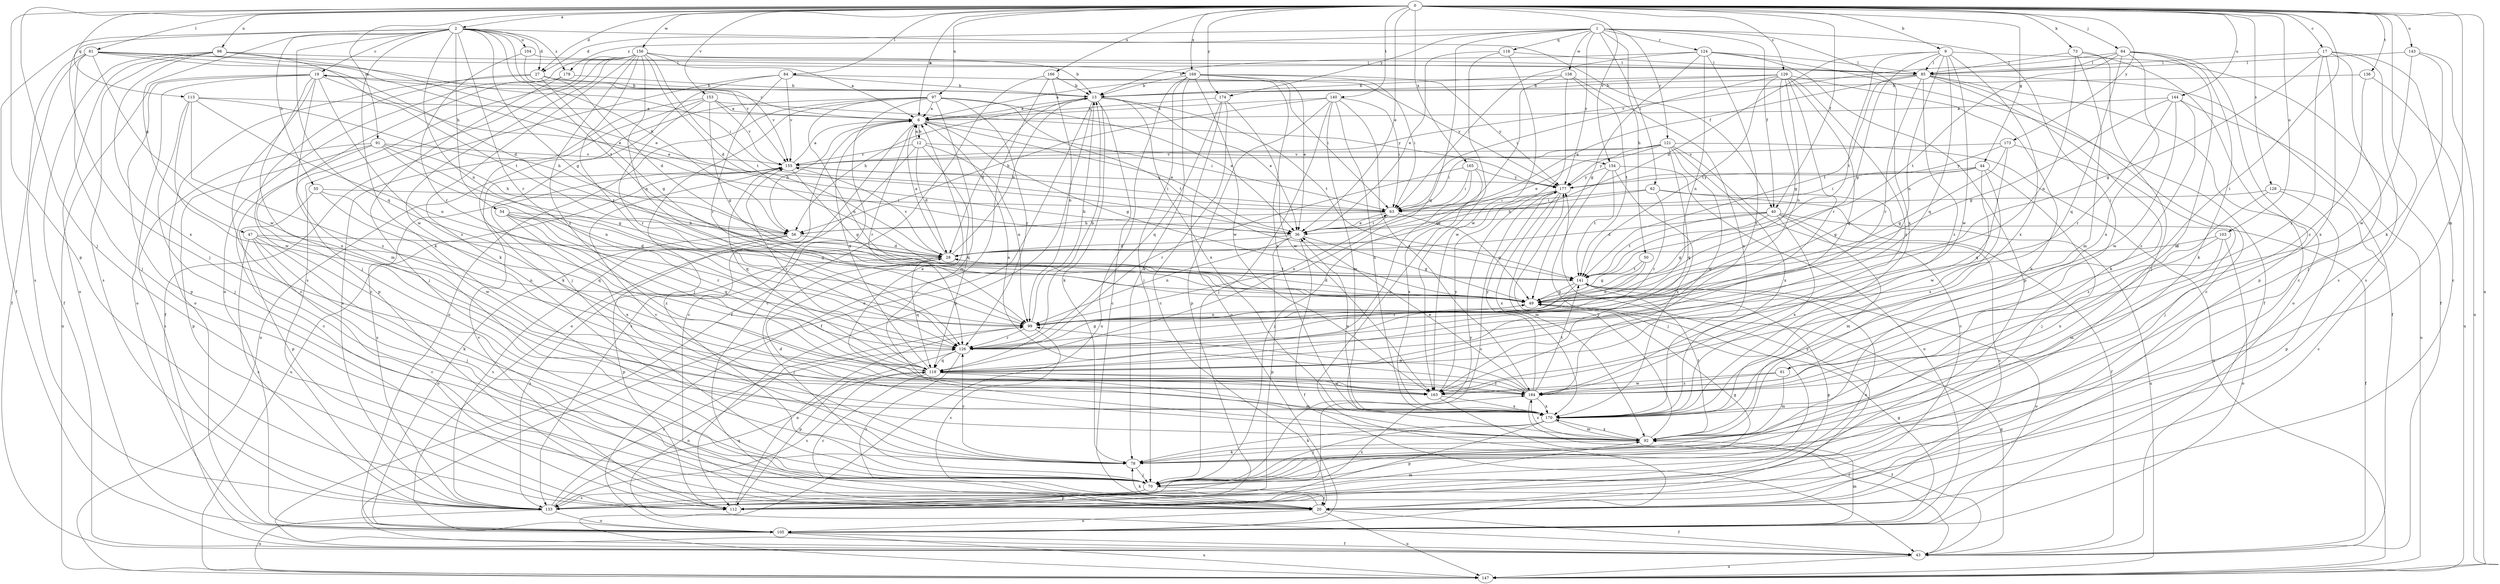 strict digraph  {
0;
1;
2;
6;
9;
12;
13;
17;
19;
20;
27;
28;
36;
40;
43;
44;
47;
49;
50;
54;
55;
56;
61;
62;
63;
64;
70;
73;
78;
81;
84;
85;
91;
92;
97;
98;
99;
103;
104;
105;
112;
113;
118;
119;
121;
124;
126;
128;
129;
133;
136;
140;
141;
143;
144;
147;
153;
154;
155;
156;
158;
163;
165;
166;
169;
170;
173;
174;
177;
178;
184;
0 -> 2  [label=a];
0 -> 6  [label=a];
0 -> 9  [label=b];
0 -> 17  [label=c];
0 -> 27  [label=d];
0 -> 36  [label=e];
0 -> 40  [label=f];
0 -> 44  [label=g];
0 -> 61  [label=i];
0 -> 64  [label=j];
0 -> 70  [label=j];
0 -> 73  [label=k];
0 -> 78  [label=k];
0 -> 81  [label=l];
0 -> 84  [label=l];
0 -> 91  [label=m];
0 -> 92  [label=m];
0 -> 97  [label=n];
0 -> 98  [label=n];
0 -> 103  [label=o];
0 -> 112  [label=p];
0 -> 113  [label=q];
0 -> 128  [label=s];
0 -> 129  [label=s];
0 -> 136  [label=t];
0 -> 140  [label=t];
0 -> 143  [label=u];
0 -> 144  [label=u];
0 -> 147  [label=u];
0 -> 153  [label=v];
0 -> 154  [label=v];
0 -> 156  [label=w];
0 -> 165  [label=x];
0 -> 166  [label=x];
0 -> 169  [label=x];
0 -> 173  [label=y];
0 -> 174  [label=y];
1 -> 27  [label=d];
1 -> 40  [label=f];
1 -> 50  [label=h];
1 -> 61  [label=i];
1 -> 62  [label=i];
1 -> 118  [label=q];
1 -> 119  [label=q];
1 -> 121  [label=r];
1 -> 124  [label=r];
1 -> 158  [label=w];
1 -> 170  [label=x];
1 -> 174  [label=y];
1 -> 177  [label=y];
1 -> 178  [label=z];
2 -> 19  [label=c];
2 -> 27  [label=d];
2 -> 40  [label=f];
2 -> 43  [label=f];
2 -> 47  [label=g];
2 -> 49  [label=g];
2 -> 54  [label=h];
2 -> 55  [label=h];
2 -> 56  [label=h];
2 -> 70  [label=j];
2 -> 78  [label=k];
2 -> 99  [label=n];
2 -> 104  [label=o];
2 -> 119  [label=q];
2 -> 126  [label=r];
2 -> 141  [label=t];
2 -> 178  [label=z];
6 -> 12  [label=b];
6 -> 19  [label=c];
6 -> 20  [label=c];
6 -> 36  [label=e];
6 -> 49  [label=g];
6 -> 56  [label=h];
6 -> 63  [label=i];
6 -> 105  [label=o];
6 -> 126  [label=r];
9 -> 28  [label=d];
9 -> 43  [label=f];
9 -> 49  [label=g];
9 -> 85  [label=l];
9 -> 99  [label=n];
9 -> 119  [label=q];
9 -> 141  [label=t];
9 -> 163  [label=w];
9 -> 170  [label=x];
12 -> 6  [label=a];
12 -> 28  [label=d];
12 -> 99  [label=n];
12 -> 119  [label=q];
12 -> 133  [label=s];
12 -> 154  [label=v];
12 -> 155  [label=v];
13 -> 6  [label=a];
13 -> 20  [label=c];
13 -> 28  [label=d];
13 -> 36  [label=e];
13 -> 43  [label=f];
13 -> 56  [label=h];
13 -> 78  [label=k];
13 -> 112  [label=p];
13 -> 141  [label=t];
13 -> 170  [label=x];
17 -> 20  [label=c];
17 -> 49  [label=g];
17 -> 70  [label=j];
17 -> 85  [label=l];
17 -> 133  [label=s];
17 -> 170  [label=x];
17 -> 184  [label=z];
19 -> 13  [label=b];
19 -> 20  [label=c];
19 -> 36  [label=e];
19 -> 92  [label=m];
19 -> 105  [label=o];
19 -> 112  [label=p];
19 -> 147  [label=u];
19 -> 170  [label=x];
19 -> 184  [label=z];
20 -> 43  [label=f];
20 -> 78  [label=k];
20 -> 105  [label=o];
20 -> 147  [label=u];
20 -> 177  [label=y];
27 -> 13  [label=b];
27 -> 20  [label=c];
27 -> 28  [label=d];
27 -> 49  [label=g];
27 -> 105  [label=o];
27 -> 155  [label=v];
28 -> 6  [label=a];
28 -> 13  [label=b];
28 -> 70  [label=j];
28 -> 119  [label=q];
28 -> 133  [label=s];
28 -> 141  [label=t];
28 -> 155  [label=v];
36 -> 28  [label=d];
36 -> 43  [label=f];
36 -> 49  [label=g];
36 -> 63  [label=i];
36 -> 99  [label=n];
36 -> 112  [label=p];
40 -> 20  [label=c];
40 -> 28  [label=d];
40 -> 36  [label=e];
40 -> 43  [label=f];
40 -> 49  [label=g];
40 -> 92  [label=m];
40 -> 141  [label=t];
40 -> 170  [label=x];
43 -> 49  [label=g];
43 -> 99  [label=n];
43 -> 147  [label=u];
44 -> 49  [label=g];
44 -> 63  [label=i];
44 -> 70  [label=j];
44 -> 163  [label=w];
44 -> 170  [label=x];
44 -> 177  [label=y];
47 -> 20  [label=c];
47 -> 28  [label=d];
47 -> 70  [label=j];
47 -> 78  [label=k];
47 -> 99  [label=n];
47 -> 133  [label=s];
49 -> 28  [label=d];
49 -> 99  [label=n];
50 -> 49  [label=g];
50 -> 99  [label=n];
50 -> 141  [label=t];
54 -> 49  [label=g];
54 -> 56  [label=h];
54 -> 119  [label=q];
54 -> 126  [label=r];
54 -> 170  [label=x];
54 -> 184  [label=z];
55 -> 63  [label=i];
55 -> 112  [label=p];
55 -> 119  [label=q];
55 -> 163  [label=w];
56 -> 28  [label=d];
56 -> 105  [label=o];
56 -> 112  [label=p];
56 -> 133  [label=s];
61 -> 92  [label=m];
61 -> 163  [label=w];
61 -> 184  [label=z];
62 -> 43  [label=f];
62 -> 56  [label=h];
62 -> 63  [label=i];
62 -> 126  [label=r];
62 -> 147  [label=u];
63 -> 36  [label=e];
63 -> 49  [label=g];
63 -> 56  [label=h];
63 -> 99  [label=n];
64 -> 78  [label=k];
64 -> 85  [label=l];
64 -> 92  [label=m];
64 -> 112  [label=p];
64 -> 119  [label=q];
64 -> 141  [label=t];
64 -> 155  [label=v];
64 -> 170  [label=x];
70 -> 20  [label=c];
70 -> 49  [label=g];
70 -> 112  [label=p];
70 -> 133  [label=s];
70 -> 177  [label=y];
73 -> 20  [label=c];
73 -> 70  [label=j];
73 -> 85  [label=l];
73 -> 92  [label=m];
73 -> 99  [label=n];
78 -> 70  [label=j];
78 -> 126  [label=r];
78 -> 155  [label=v];
81 -> 28  [label=d];
81 -> 36  [label=e];
81 -> 43  [label=f];
81 -> 63  [label=i];
81 -> 70  [label=j];
81 -> 85  [label=l];
81 -> 133  [label=s];
81 -> 163  [label=w];
84 -> 13  [label=b];
84 -> 43  [label=f];
84 -> 70  [label=j];
84 -> 126  [label=r];
84 -> 155  [label=v];
84 -> 177  [label=y];
85 -> 13  [label=b];
85 -> 20  [label=c];
85 -> 36  [label=e];
85 -> 43  [label=f];
85 -> 78  [label=k];
85 -> 105  [label=o];
85 -> 126  [label=r];
85 -> 141  [label=t];
85 -> 184  [label=z];
91 -> 20  [label=c];
91 -> 49  [label=g];
91 -> 56  [label=h];
91 -> 99  [label=n];
91 -> 112  [label=p];
91 -> 133  [label=s];
91 -> 155  [label=v];
92 -> 28  [label=d];
92 -> 78  [label=k];
92 -> 141  [label=t];
92 -> 170  [label=x];
92 -> 177  [label=y];
92 -> 184  [label=z];
97 -> 6  [label=a];
97 -> 20  [label=c];
97 -> 36  [label=e];
97 -> 70  [label=j];
97 -> 92  [label=m];
97 -> 99  [label=n];
97 -> 105  [label=o];
97 -> 126  [label=r];
97 -> 141  [label=t];
97 -> 147  [label=u];
98 -> 36  [label=e];
98 -> 43  [label=f];
98 -> 85  [label=l];
98 -> 105  [label=o];
98 -> 133  [label=s];
98 -> 141  [label=t];
98 -> 170  [label=x];
99 -> 13  [label=b];
99 -> 20  [label=c];
99 -> 126  [label=r];
103 -> 28  [label=d];
103 -> 92  [label=m];
103 -> 105  [label=o];
103 -> 170  [label=x];
104 -> 126  [label=r];
104 -> 155  [label=v];
104 -> 169  [label=s];
105 -> 43  [label=f];
105 -> 49  [label=g];
105 -> 92  [label=m];
105 -> 147  [label=u];
112 -> 99  [label=n];
112 -> 155  [label=v];
113 -> 6  [label=a];
113 -> 56  [label=h];
113 -> 70  [label=j];
113 -> 99  [label=n];
113 -> 163  [label=w];
113 -> 184  [label=z];
118 -> 36  [label=e];
118 -> 85  [label=l];
118 -> 105  [label=o];
118 -> 163  [label=w];
119 -> 6  [label=a];
119 -> 20  [label=c];
119 -> 92  [label=m];
119 -> 133  [label=s];
119 -> 155  [label=v];
119 -> 163  [label=w];
119 -> 184  [label=z];
121 -> 20  [label=c];
121 -> 36  [label=e];
121 -> 63  [label=i];
121 -> 119  [label=q];
121 -> 147  [label=u];
121 -> 155  [label=v];
121 -> 163  [label=w];
121 -> 170  [label=x];
121 -> 177  [label=y];
124 -> 13  [label=b];
124 -> 43  [label=f];
124 -> 49  [label=g];
124 -> 63  [label=i];
124 -> 85  [label=l];
124 -> 99  [label=n];
124 -> 112  [label=p];
124 -> 184  [label=z];
126 -> 13  [label=b];
126 -> 20  [label=c];
126 -> 49  [label=g];
126 -> 112  [label=p];
126 -> 119  [label=q];
128 -> 20  [label=c];
128 -> 63  [label=i];
128 -> 112  [label=p];
128 -> 184  [label=z];
129 -> 6  [label=a];
129 -> 13  [label=b];
129 -> 49  [label=g];
129 -> 63  [label=i];
129 -> 78  [label=k];
129 -> 99  [label=n];
129 -> 119  [label=q];
129 -> 126  [label=r];
129 -> 141  [label=t];
129 -> 184  [label=z];
133 -> 92  [label=m];
133 -> 105  [label=o];
133 -> 119  [label=q];
133 -> 126  [label=r];
133 -> 147  [label=u];
133 -> 184  [label=z];
136 -> 13  [label=b];
136 -> 147  [label=u];
136 -> 184  [label=z];
140 -> 6  [label=a];
140 -> 56  [label=h];
140 -> 63  [label=i];
140 -> 70  [label=j];
140 -> 92  [label=m];
140 -> 112  [label=p];
140 -> 170  [label=x];
140 -> 184  [label=z];
141 -> 49  [label=g];
141 -> 105  [label=o];
141 -> 112  [label=p];
141 -> 126  [label=r];
141 -> 133  [label=s];
143 -> 85  [label=l];
143 -> 133  [label=s];
143 -> 147  [label=u];
143 -> 163  [label=w];
144 -> 6  [label=a];
144 -> 49  [label=g];
144 -> 126  [label=r];
144 -> 147  [label=u];
144 -> 163  [label=w];
144 -> 184  [label=z];
153 -> 6  [label=a];
153 -> 49  [label=g];
153 -> 78  [label=k];
153 -> 126  [label=r];
153 -> 133  [label=s];
153 -> 155  [label=v];
153 -> 177  [label=y];
154 -> 70  [label=j];
154 -> 105  [label=o];
154 -> 141  [label=t];
154 -> 170  [label=x];
154 -> 177  [label=y];
155 -> 6  [label=a];
155 -> 49  [label=g];
155 -> 63  [label=i];
155 -> 119  [label=q];
155 -> 133  [label=s];
155 -> 147  [label=u];
155 -> 177  [label=y];
156 -> 6  [label=a];
156 -> 13  [label=b];
156 -> 28  [label=d];
156 -> 70  [label=j];
156 -> 78  [label=k];
156 -> 85  [label=l];
156 -> 99  [label=n];
156 -> 105  [label=o];
156 -> 126  [label=r];
156 -> 133  [label=s];
156 -> 141  [label=t];
156 -> 163  [label=w];
156 -> 184  [label=z];
158 -> 13  [label=b];
158 -> 119  [label=q];
158 -> 141  [label=t];
158 -> 163  [label=w];
158 -> 170  [label=x];
163 -> 43  [label=f];
163 -> 170  [label=x];
163 -> 177  [label=y];
165 -> 63  [label=i];
165 -> 70  [label=j];
165 -> 126  [label=r];
165 -> 170  [label=x];
165 -> 177  [label=y];
166 -> 13  [label=b];
166 -> 43  [label=f];
166 -> 63  [label=i];
166 -> 99  [label=n];
166 -> 105  [label=o];
169 -> 13  [label=b];
169 -> 36  [label=e];
169 -> 63  [label=i];
169 -> 70  [label=j];
169 -> 78  [label=k];
169 -> 147  [label=u];
169 -> 163  [label=w];
169 -> 170  [label=x];
169 -> 177  [label=y];
170 -> 6  [label=a];
170 -> 36  [label=e];
170 -> 70  [label=j];
170 -> 78  [label=k];
170 -> 92  [label=m];
170 -> 112  [label=p];
173 -> 49  [label=g];
173 -> 70  [label=j];
173 -> 119  [label=q];
173 -> 155  [label=v];
173 -> 177  [label=y];
174 -> 6  [label=a];
174 -> 20  [label=c];
174 -> 105  [label=o];
174 -> 119  [label=q];
174 -> 163  [label=w];
177 -> 63  [label=i];
177 -> 92  [label=m];
177 -> 133  [label=s];
177 -> 170  [label=x];
178 -> 13  [label=b];
178 -> 70  [label=j];
178 -> 112  [label=p];
184 -> 6  [label=a];
184 -> 36  [label=e];
184 -> 43  [label=f];
184 -> 99  [label=n];
184 -> 141  [label=t];
184 -> 170  [label=x];
184 -> 177  [label=y];
}
